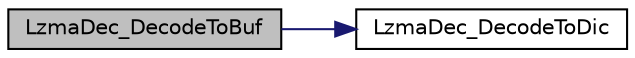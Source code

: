 digraph G
{
  edge [fontname="Helvetica",fontsize="10",labelfontname="Helvetica",labelfontsize="10"];
  node [fontname="Helvetica",fontsize="10",shape=record];
  rankdir="LR";
  Node1 [label="LzmaDec_DecodeToBuf",height=0.2,width=0.4,color="black", fillcolor="grey75", style="filled" fontcolor="black"];
  Node1 -> Node2 [color="midnightblue",fontsize="10",style="solid",fontname="Helvetica"];
  Node2 [label="LzmaDec_DecodeToDic",height=0.2,width=0.4,color="black", fillcolor="white", style="filled",URL="$_lzma_dec_8c.html#ab3474d4a12b60cff20299518f94677c7"];
}
